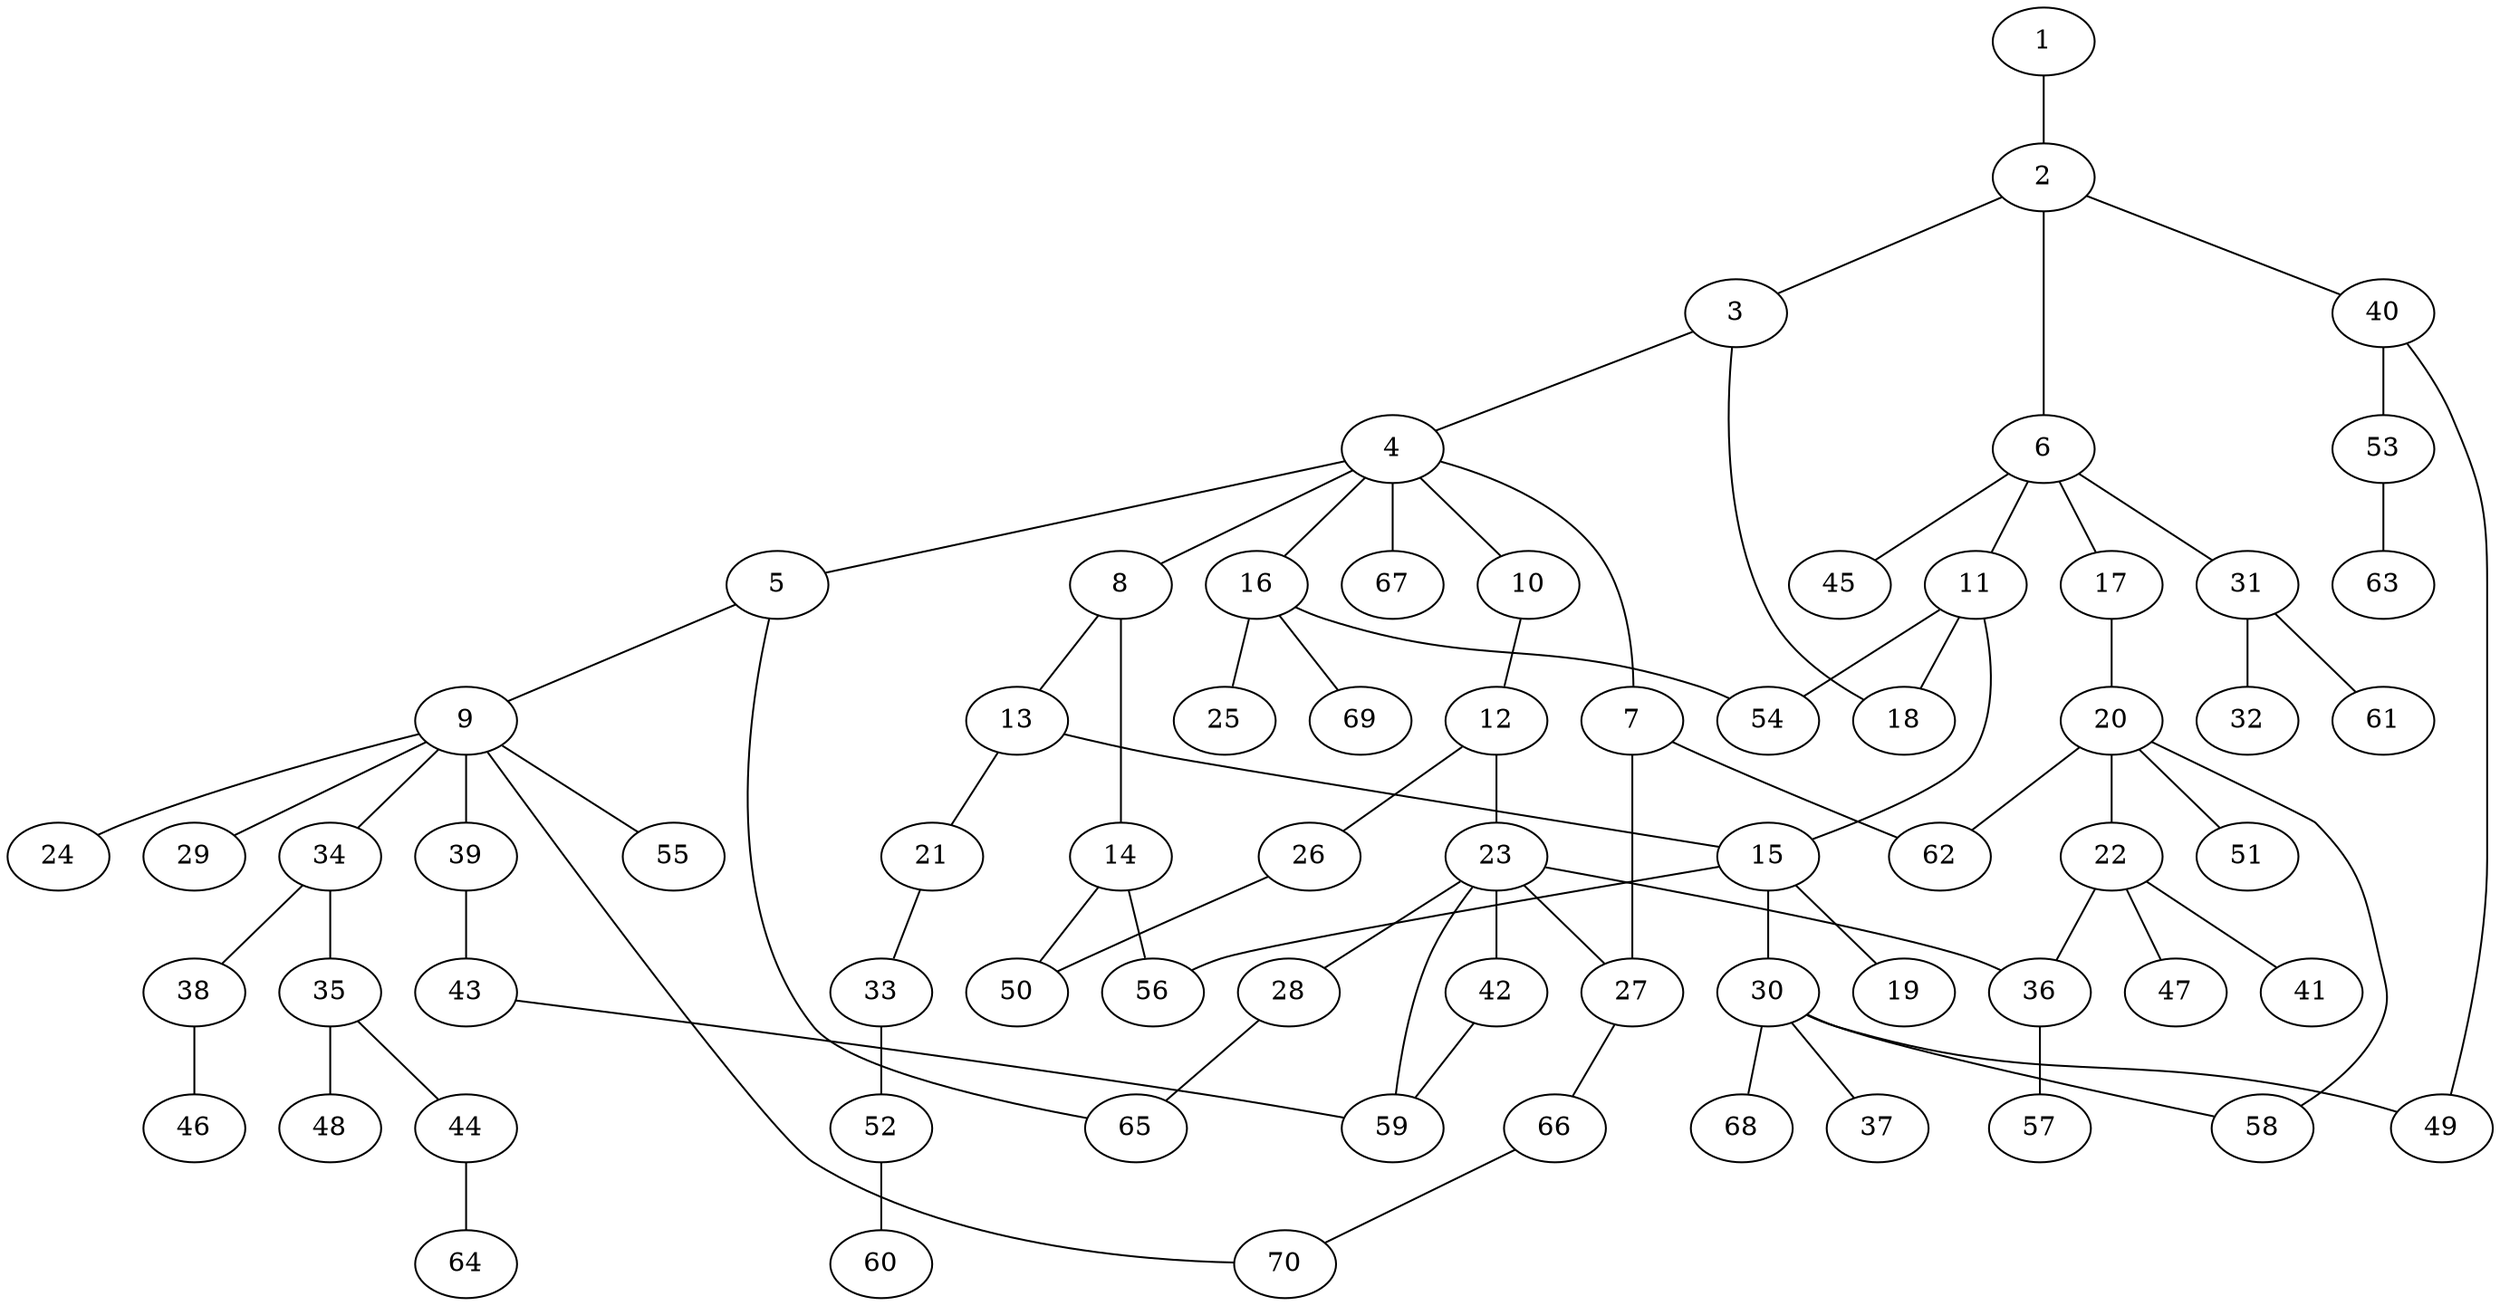 graph graphname {1--2
2--3
2--6
2--40
3--4
3--18
4--5
4--7
4--8
4--10
4--16
4--67
5--9
5--65
6--11
6--17
6--31
6--45
7--27
7--62
8--13
8--14
9--24
9--29
9--34
9--39
9--55
9--70
10--12
11--15
11--18
11--54
12--23
12--26
13--15
13--21
14--50
14--56
15--19
15--30
15--56
16--25
16--54
16--69
17--20
20--22
20--51
20--58
20--62
21--33
22--36
22--41
22--47
23--27
23--28
23--36
23--42
23--59
26--50
27--66
28--65
30--37
30--49
30--58
30--68
31--32
31--61
33--52
34--35
34--38
35--44
35--48
36--57
38--46
39--43
40--49
40--53
42--59
43--59
44--64
52--60
53--63
66--70
}